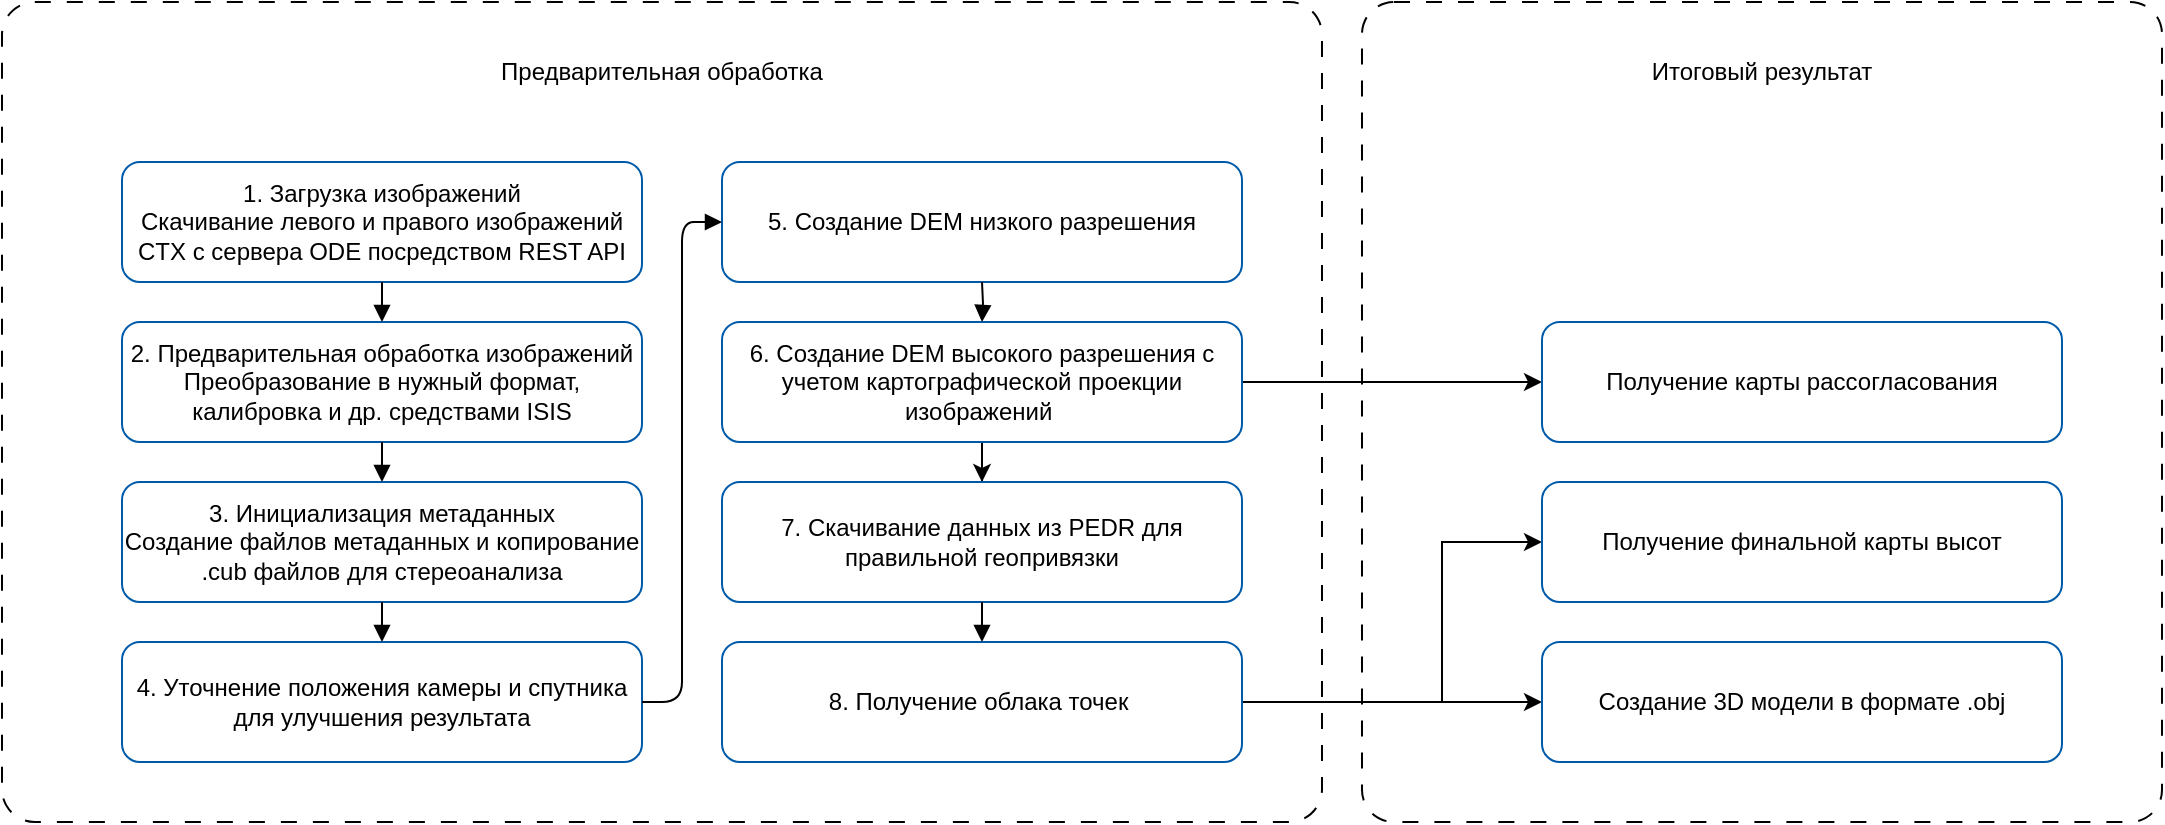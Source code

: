 <mxfile version="27.0.9">
  <diagram name="CTX Stereo Workflow" id="CTXWorkflow1">
    <mxGraphModel dx="1285" dy="1775" grid="1" gridSize="10" guides="1" tooltips="1" connect="1" arrows="1" fold="1" page="1" pageScale="1" pageWidth="850" pageHeight="1100" math="0" shadow="0">
      <root>
        <mxCell id="0" />
        <mxCell id="1" parent="0" />
        <mxCell id="fcDv7DUjyoOsWU81vF-5-39" value="" style="rounded=1;whiteSpace=wrap;html=1;arcSize=4;dashed=1;dashPattern=8 8;fontFamily=Arial;" vertex="1" parent="1">
          <mxGeometry x="700" y="-40" width="400" height="410" as="geometry" />
        </mxCell>
        <mxCell id="fcDv7DUjyoOsWU81vF-5-36" value="" style="rounded=1;whiteSpace=wrap;html=1;arcSize=4;dashed=1;dashPattern=8 8;fontFamily=Arial;" vertex="1" parent="1">
          <mxGeometry x="20" y="-40" width="660" height="410" as="geometry" />
        </mxCell>
        <mxCell id="2" value="1. Загрузка изображений&lt;br&gt;Скачивание левого и правого изображений CTX с сервера ODE посредством REST API" style="rounded=1;whiteSpace=wrap;html=1;fillColor=none;strokeColor=#005AAA;fontFamily=Arial;" parent="1" vertex="1">
          <mxGeometry x="80" y="40" width="260" height="60" as="geometry" />
        </mxCell>
        <mxCell id="3" value="2. Предварительная обработка изображений&lt;br&gt;Преобразование в нужный формат, калибровка и др. средствами ISIS" style="rounded=1;whiteSpace=wrap;html=1;fillColor=none;strokeColor=#005AAA;fontFamily=Arial;" parent="1" vertex="1">
          <mxGeometry x="80" y="120" width="260" height="60" as="geometry" />
        </mxCell>
        <mxCell id="4" value="3. Инициализация метаданных&lt;br&gt;Создание файлов метаданных и копирование .cub файлов для стереоанализа" style="rounded=1;whiteSpace=wrap;html=1;fillColor=none;strokeColor=#005AAA;fontFamily=Arial;" parent="1" vertex="1">
          <mxGeometry x="80" y="200" width="260" height="60" as="geometry" />
        </mxCell>
        <mxCell id="5" value="4. Уточнение положения камеры и спутника для улучшения результата" style="rounded=1;whiteSpace=wrap;html=1;fillColor=none;strokeColor=#005AAA;fontFamily=Arial;" parent="1" vertex="1">
          <mxGeometry x="80" y="280" width="260" height="60" as="geometry" />
        </mxCell>
        <mxCell id="8" value="5. Создание DEM низкого разрешения" style="rounded=1;whiteSpace=wrap;html=1;fillColor=none;strokeColor=#005AAA;fontFamily=Arial;" parent="1" vertex="1">
          <mxGeometry x="380" y="40" width="260" height="60" as="geometry" />
        </mxCell>
        <mxCell id="fcDv7DUjyoOsWU81vF-5-35" style="edgeStyle=orthogonalEdgeStyle;rounded=0;orthogonalLoop=1;jettySize=auto;html=1;entryX=0.5;entryY=0;entryDx=0;entryDy=0;fontFamily=Arial;" edge="1" parent="1" source="9" target="11">
          <mxGeometry relative="1" as="geometry" />
        </mxCell>
        <mxCell id="fcDv7DUjyoOsWU81vF-5-43" style="edgeStyle=orthogonalEdgeStyle;rounded=0;orthogonalLoop=1;jettySize=auto;html=1;exitX=1;exitY=0.5;exitDx=0;exitDy=0;entryX=0;entryY=0.5;entryDx=0;entryDy=0;fontFamily=Arial;" edge="1" parent="1" source="9" target="fcDv7DUjyoOsWU81vF-5-31">
          <mxGeometry relative="1" as="geometry">
            <Array as="points">
              <mxPoint x="720" y="150" />
              <mxPoint x="720" y="150" />
            </Array>
          </mxGeometry>
        </mxCell>
        <mxCell id="9" value="6. Создание DEM высокого разрешения с учетом картографической проекции изображений&amp;nbsp;" style="rounded=1;whiteSpace=wrap;html=1;fillColor=none;strokeColor=#005AAA;fontFamily=Arial;" parent="1" vertex="1">
          <mxGeometry x="380" y="120" width="260" height="60" as="geometry" />
        </mxCell>
        <mxCell id="11" value="7. Скачивание данных из PEDR для правильной геопривязки" style="rounded=1;whiteSpace=wrap;html=1;fillColor=none;strokeColor=#005AAA;fontFamily=Arial;" parent="1" vertex="1">
          <mxGeometry x="380" y="200" width="260" height="60" as="geometry" />
        </mxCell>
        <mxCell id="fcDv7DUjyoOsWU81vF-5-34" style="edgeStyle=orthogonalEdgeStyle;rounded=0;orthogonalLoop=1;jettySize=auto;html=1;entryX=0;entryY=0.5;entryDx=0;entryDy=0;fontFamily=Arial;" edge="1" parent="1" source="12" target="13">
          <mxGeometry relative="1" as="geometry">
            <Array as="points">
              <mxPoint x="740" y="310" />
              <mxPoint x="740" y="230" />
            </Array>
          </mxGeometry>
        </mxCell>
        <mxCell id="fcDv7DUjyoOsWU81vF-5-42" style="edgeStyle=orthogonalEdgeStyle;rounded=0;orthogonalLoop=1;jettySize=auto;html=1;exitX=1;exitY=0.5;exitDx=0;exitDy=0;entryX=0;entryY=0.5;entryDx=0;entryDy=0;fontFamily=Arial;" edge="1" parent="1" source="12" target="fcDv7DUjyoOsWU81vF-5-30">
          <mxGeometry relative="1" as="geometry">
            <Array as="points">
              <mxPoint x="760" y="310" />
              <mxPoint x="760" y="310" />
            </Array>
          </mxGeometry>
        </mxCell>
        <mxCell id="12" value="8. Получение облака точек&amp;nbsp;" style="rounded=1;whiteSpace=wrap;html=1;fillColor=none;strokeColor=#005AAA;fontFamily=Arial;" parent="1" vertex="1">
          <mxGeometry x="380" y="280" width="260" height="60" as="geometry" />
        </mxCell>
        <mxCell id="13" value="Получение финальной карты высот" style="rounded=1;whiteSpace=wrap;html=1;fillColor=none;strokeColor=#005AAA;fontFamily=Arial;" parent="1" vertex="1">
          <mxGeometry x="790" y="200" width="260" height="60" as="geometry" />
        </mxCell>
        <mxCell id="20" style="edgeStyle=orthogonalEdgeStyle;endArrow=block;endFill=1;strokeColor=#000000;fontFamily=Arial;" parent="1" source="2" target="3" edge="1">
          <mxGeometry relative="1" as="geometry" />
        </mxCell>
        <mxCell id="21" style="edgeStyle=orthogonalEdgeStyle;endArrow=block;endFill=1;strokeColor=#000000;fontFamily=Arial;" parent="1" source="3" target="4" edge="1">
          <mxGeometry relative="1" as="geometry" />
        </mxCell>
        <mxCell id="22" style="edgeStyle=orthogonalEdgeStyle;endArrow=block;endFill=1;strokeColor=#000000;fontFamily=Arial;" parent="1" source="4" target="5" edge="1">
          <mxGeometry relative="1" as="geometry" />
        </mxCell>
        <mxCell id="23" style="edgeStyle=orthogonalEdgeStyle;endArrow=block;endFill=1;strokeColor=#000000;fontFamily=Arial;" parent="1" source="5" edge="1">
          <mxGeometry relative="1" as="geometry">
            <mxPoint x="380" y="70" as="targetPoint" />
            <Array as="points">
              <mxPoint x="360" y="310" />
              <mxPoint x="360" y="70" />
            </Array>
          </mxGeometry>
        </mxCell>
        <mxCell id="24" style="edgeStyle=orthogonalEdgeStyle;endArrow=block;endFill=1;strokeColor=#000000;fontFamily=Arial;" parent="1" edge="1">
          <mxGeometry relative="1" as="geometry">
            <mxPoint x="510" y="100" as="sourcePoint" />
            <mxPoint x="510" y="120" as="targetPoint" />
          </mxGeometry>
        </mxCell>
        <mxCell id="29" style="edgeStyle=orthogonalEdgeStyle;endArrow=block;endFill=1;strokeColor=#000000;fontFamily=Arial;" parent="1" source="11" target="12" edge="1">
          <mxGeometry relative="1" as="geometry" />
        </mxCell>
        <mxCell id="fcDv7DUjyoOsWU81vF-5-30" value="Создание 3D модели в формате .obj" style="rounded=1;whiteSpace=wrap;html=1;fillColor=none;strokeColor=#005AAA;fontFamily=Arial;" vertex="1" parent="1">
          <mxGeometry x="790" y="280" width="260" height="60" as="geometry" />
        </mxCell>
        <mxCell id="fcDv7DUjyoOsWU81vF-5-31" value="Получение карты рассогласования" style="rounded=1;whiteSpace=wrap;html=1;fillColor=none;strokeColor=#005AAA;fontFamily=Arial;" vertex="1" parent="1">
          <mxGeometry x="790" y="120" width="260" height="60" as="geometry" />
        </mxCell>
        <mxCell id="fcDv7DUjyoOsWU81vF-5-38" value="Предварительная обработка" style="text;html=1;align=center;verticalAlign=middle;whiteSpace=wrap;rounded=0;fontFamily=Arial;" vertex="1" parent="1">
          <mxGeometry x="265" y="-20" width="170" height="30" as="geometry" />
        </mxCell>
        <mxCell id="fcDv7DUjyoOsWU81vF-5-40" value="Итоговый результат" style="text;html=1;align=center;verticalAlign=middle;whiteSpace=wrap;rounded=0;fontFamily=Arial;" vertex="1" parent="1">
          <mxGeometry x="840" y="-20" width="120" height="30" as="geometry" />
        </mxCell>
      </root>
    </mxGraphModel>
  </diagram>
</mxfile>
